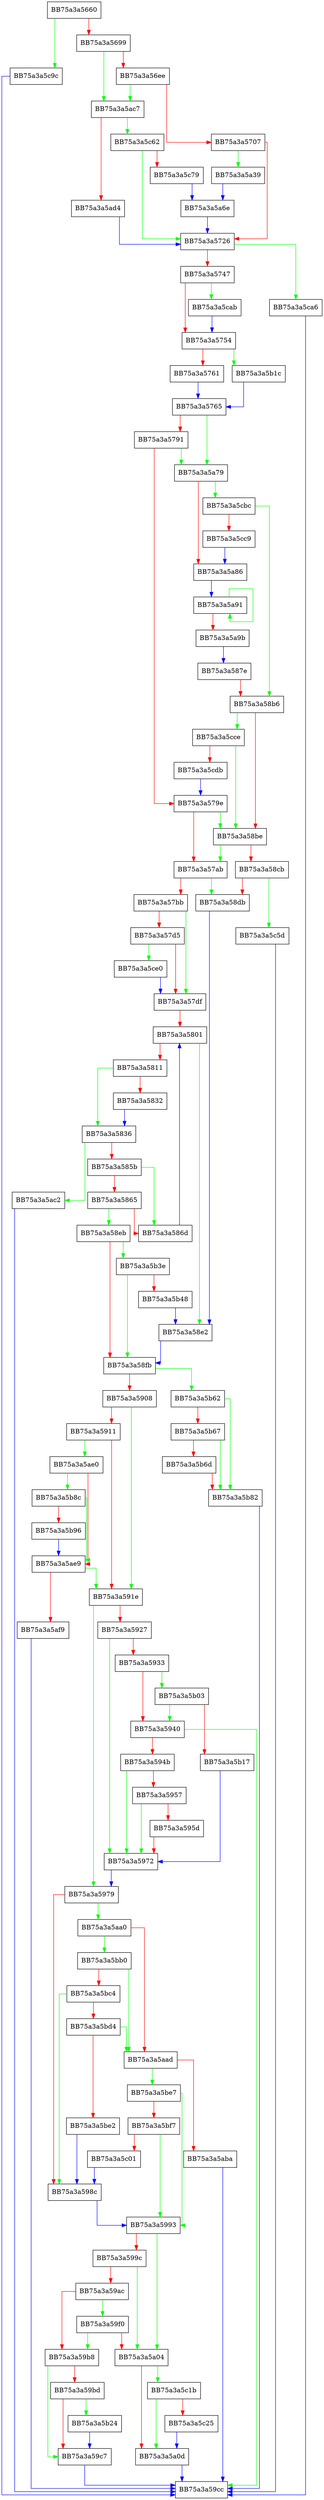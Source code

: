 digraph FindFirst {
  node [shape="box"];
  graph [splines=ortho];
  BB75a3a5660 -> BB75a3a5c9c [color="green"];
  BB75a3a5660 -> BB75a3a5699 [color="red"];
  BB75a3a5699 -> BB75a3a5ac7 [color="green"];
  BB75a3a5699 -> BB75a3a56ee [color="red"];
  BB75a3a56ee -> BB75a3a5ac7 [color="green"];
  BB75a3a56ee -> BB75a3a5707 [color="red"];
  BB75a3a5707 -> BB75a3a5a39 [color="green"];
  BB75a3a5707 -> BB75a3a5726 [color="red"];
  BB75a3a5726 -> BB75a3a5ca6 [color="green"];
  BB75a3a5726 -> BB75a3a5747 [color="red"];
  BB75a3a5747 -> BB75a3a5cab [color="green"];
  BB75a3a5747 -> BB75a3a5754 [color="red"];
  BB75a3a5754 -> BB75a3a5b1c [color="green"];
  BB75a3a5754 -> BB75a3a5761 [color="red"];
  BB75a3a5761 -> BB75a3a5765 [color="blue"];
  BB75a3a5765 -> BB75a3a5a79 [color="green"];
  BB75a3a5765 -> BB75a3a5791 [color="red"];
  BB75a3a5791 -> BB75a3a5a79 [color="green"];
  BB75a3a5791 -> BB75a3a579e [color="red"];
  BB75a3a579e -> BB75a3a58be [color="green"];
  BB75a3a579e -> BB75a3a57ab [color="red"];
  BB75a3a57ab -> BB75a3a58db [color="green"];
  BB75a3a57ab -> BB75a3a57bb [color="red"];
  BB75a3a57bb -> BB75a3a57df [color="green"];
  BB75a3a57bb -> BB75a3a57d5 [color="red"];
  BB75a3a57d5 -> BB75a3a5ce0 [color="green"];
  BB75a3a57d5 -> BB75a3a57df [color="red"];
  BB75a3a57df -> BB75a3a5801 [color="red"];
  BB75a3a5801 -> BB75a3a58e2 [color="green"];
  BB75a3a5801 -> BB75a3a5811 [color="red"];
  BB75a3a5811 -> BB75a3a5836 [color="green"];
  BB75a3a5811 -> BB75a3a5832 [color="red"];
  BB75a3a5832 -> BB75a3a5836 [color="blue"];
  BB75a3a5836 -> BB75a3a5ac2 [color="green"];
  BB75a3a5836 -> BB75a3a585b [color="red"];
  BB75a3a585b -> BB75a3a586d [color="green"];
  BB75a3a585b -> BB75a3a5865 [color="red"];
  BB75a3a5865 -> BB75a3a58eb [color="green"];
  BB75a3a5865 -> BB75a3a586d [color="red"];
  BB75a3a586d -> BB75a3a5801 [color="blue"];
  BB75a3a587e -> BB75a3a58b6 [color="red"];
  BB75a3a58b6 -> BB75a3a5cce [color="green"];
  BB75a3a58b6 -> BB75a3a58be [color="red"];
  BB75a3a58be -> BB75a3a57ab [color="green"];
  BB75a3a58be -> BB75a3a58cb [color="red"];
  BB75a3a58cb -> BB75a3a5c5d [color="green"];
  BB75a3a58cb -> BB75a3a58db [color="red"];
  BB75a3a58db -> BB75a3a58e2 [color="blue"];
  BB75a3a58e2 -> BB75a3a58fb [color="blue"];
  BB75a3a58eb -> BB75a3a5b3e [color="green"];
  BB75a3a58eb -> BB75a3a58fb [color="red"];
  BB75a3a58fb -> BB75a3a5b62 [color="green"];
  BB75a3a58fb -> BB75a3a5908 [color="red"];
  BB75a3a5908 -> BB75a3a591e [color="green"];
  BB75a3a5908 -> BB75a3a5911 [color="red"];
  BB75a3a5911 -> BB75a3a5ae0 [color="green"];
  BB75a3a5911 -> BB75a3a591e [color="red"];
  BB75a3a591e -> BB75a3a5979 [color="green"];
  BB75a3a591e -> BB75a3a5927 [color="red"];
  BB75a3a5927 -> BB75a3a5972 [color="green"];
  BB75a3a5927 -> BB75a3a5933 [color="red"];
  BB75a3a5933 -> BB75a3a5b03 [color="green"];
  BB75a3a5933 -> BB75a3a5940 [color="red"];
  BB75a3a5940 -> BB75a3a59cc [color="green"];
  BB75a3a5940 -> BB75a3a594b [color="red"];
  BB75a3a594b -> BB75a3a5972 [color="green"];
  BB75a3a594b -> BB75a3a5957 [color="red"];
  BB75a3a5957 -> BB75a3a5972 [color="green"];
  BB75a3a5957 -> BB75a3a595d [color="red"];
  BB75a3a595d -> BB75a3a5972 [color="red"];
  BB75a3a5972 -> BB75a3a5979 [color="blue"];
  BB75a3a5979 -> BB75a3a5aa0 [color="green"];
  BB75a3a5979 -> BB75a3a598c [color="red"];
  BB75a3a598c -> BB75a3a5993 [color="blue"];
  BB75a3a5993 -> BB75a3a5a04 [color="green"];
  BB75a3a5993 -> BB75a3a599c [color="red"];
  BB75a3a599c -> BB75a3a5a04 [color="green"];
  BB75a3a599c -> BB75a3a59ac [color="red"];
  BB75a3a59ac -> BB75a3a59f0 [color="green"];
  BB75a3a59ac -> BB75a3a59b8 [color="red"];
  BB75a3a59b8 -> BB75a3a59c7 [color="green"];
  BB75a3a59b8 -> BB75a3a59bd [color="red"];
  BB75a3a59bd -> BB75a3a5b24 [color="green"];
  BB75a3a59bd -> BB75a3a59c7 [color="red"];
  BB75a3a59c7 -> BB75a3a59cc [color="blue"];
  BB75a3a59f0 -> BB75a3a59b8 [color="green"];
  BB75a3a59f0 -> BB75a3a5a04 [color="red"];
  BB75a3a5a04 -> BB75a3a5c1b [color="green"];
  BB75a3a5a04 -> BB75a3a5a0d [color="red"];
  BB75a3a5a0d -> BB75a3a59cc [color="blue"];
  BB75a3a5a39 -> BB75a3a5a6e [color="blue"];
  BB75a3a5a6e -> BB75a3a5726 [color="blue"];
  BB75a3a5a79 -> BB75a3a5cbc [color="green"];
  BB75a3a5a79 -> BB75a3a5a86 [color="red"];
  BB75a3a5a86 -> BB75a3a5a91 [color="blue"];
  BB75a3a5a91 -> BB75a3a5a91 [color="green"];
  BB75a3a5a91 -> BB75a3a5a9b [color="red"];
  BB75a3a5a9b -> BB75a3a587e [color="blue"];
  BB75a3a5aa0 -> BB75a3a5bb0 [color="green"];
  BB75a3a5aa0 -> BB75a3a5aad [color="red"];
  BB75a3a5aad -> BB75a3a5be7 [color="green"];
  BB75a3a5aad -> BB75a3a5aba [color="red"];
  BB75a3a5aba -> BB75a3a59cc [color="blue"];
  BB75a3a5ac2 -> BB75a3a59cc [color="blue"];
  BB75a3a5ac7 -> BB75a3a5c62 [color="green"];
  BB75a3a5ac7 -> BB75a3a5ad4 [color="red"];
  BB75a3a5ad4 -> BB75a3a5726 [color="blue"];
  BB75a3a5ae0 -> BB75a3a5b8c [color="green"];
  BB75a3a5ae0 -> BB75a3a5ae9 [color="red"];
  BB75a3a5ae9 -> BB75a3a591e [color="green"];
  BB75a3a5ae9 -> BB75a3a5af9 [color="red"];
  BB75a3a5af9 -> BB75a3a59cc [color="blue"];
  BB75a3a5b03 -> BB75a3a5940 [color="green"];
  BB75a3a5b03 -> BB75a3a5b17 [color="red"];
  BB75a3a5b17 -> BB75a3a5972 [color="blue"];
  BB75a3a5b1c -> BB75a3a5765 [color="blue"];
  BB75a3a5b24 -> BB75a3a59c7 [color="blue"];
  BB75a3a5b3e -> BB75a3a58fb [color="green"];
  BB75a3a5b3e -> BB75a3a5b48 [color="red"];
  BB75a3a5b48 -> BB75a3a58e2 [color="blue"];
  BB75a3a5b62 -> BB75a3a5b82 [color="green"];
  BB75a3a5b62 -> BB75a3a5b67 [color="red"];
  BB75a3a5b67 -> BB75a3a5b82 [color="green"];
  BB75a3a5b67 -> BB75a3a5b6d [color="red"];
  BB75a3a5b6d -> BB75a3a5b82 [color="red"];
  BB75a3a5b82 -> BB75a3a59cc [color="blue"];
  BB75a3a5b8c -> BB75a3a5ae9 [color="green"];
  BB75a3a5b8c -> BB75a3a5b96 [color="red"];
  BB75a3a5b96 -> BB75a3a5ae9 [color="blue"];
  BB75a3a5bb0 -> BB75a3a5aad [color="green"];
  BB75a3a5bb0 -> BB75a3a5bc4 [color="red"];
  BB75a3a5bc4 -> BB75a3a598c [color="green"];
  BB75a3a5bc4 -> BB75a3a5bd4 [color="red"];
  BB75a3a5bd4 -> BB75a3a5aad [color="green"];
  BB75a3a5bd4 -> BB75a3a5be2 [color="red"];
  BB75a3a5be2 -> BB75a3a598c [color="blue"];
  BB75a3a5be7 -> BB75a3a5993 [color="green"];
  BB75a3a5be7 -> BB75a3a5bf7 [color="red"];
  BB75a3a5bf7 -> BB75a3a5993 [color="green"];
  BB75a3a5bf7 -> BB75a3a5c01 [color="red"];
  BB75a3a5c01 -> BB75a3a598c [color="blue"];
  BB75a3a5c1b -> BB75a3a5a0d [color="green"];
  BB75a3a5c1b -> BB75a3a5c25 [color="red"];
  BB75a3a5c25 -> BB75a3a5a0d [color="blue"];
  BB75a3a5c5d -> BB75a3a59cc [color="blue"];
  BB75a3a5c62 -> BB75a3a5726 [color="green"];
  BB75a3a5c62 -> BB75a3a5c79 [color="red"];
  BB75a3a5c79 -> BB75a3a5a6e [color="blue"];
  BB75a3a5c9c -> BB75a3a59cc [color="blue"];
  BB75a3a5ca6 -> BB75a3a59cc [color="blue"];
  BB75a3a5cab -> BB75a3a5754 [color="blue"];
  BB75a3a5cbc -> BB75a3a58b6 [color="green"];
  BB75a3a5cbc -> BB75a3a5cc9 [color="red"];
  BB75a3a5cc9 -> BB75a3a5a86 [color="blue"];
  BB75a3a5cce -> BB75a3a58be [color="green"];
  BB75a3a5cce -> BB75a3a5cdb [color="red"];
  BB75a3a5cdb -> BB75a3a579e [color="blue"];
  BB75a3a5ce0 -> BB75a3a57df [color="blue"];
}